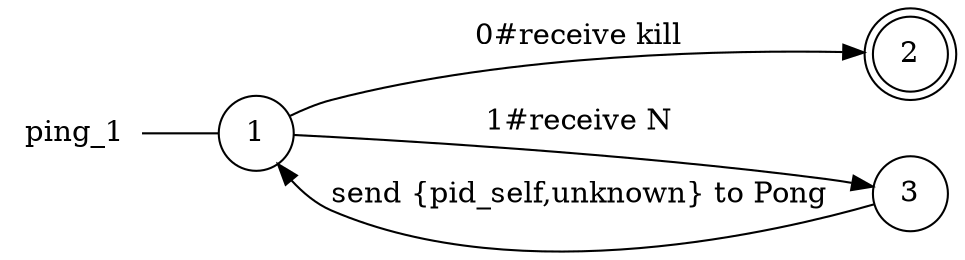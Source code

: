 digraph ping_1 {
	rankdir="LR";
	n_0 [label="ping_1", shape="plaintext"];
	n_1 [id="1", shape=circle, label="1"];
	n_0 -> n_1 [arrowhead=none];
	n_2 [id="2", shape=doublecircle, label="2"];
	n_3 [id="4", shape=circle, label="3"];

	n_1 -> n_2 [id="[$e|2]", label="0#receive kill"];
	n_3 -> n_1 [id="[$e|5]", label="send {pid_self,unknown} to Pong"];
	n_1 -> n_3 [id="[$e|0]", label="1#receive N"];
}
